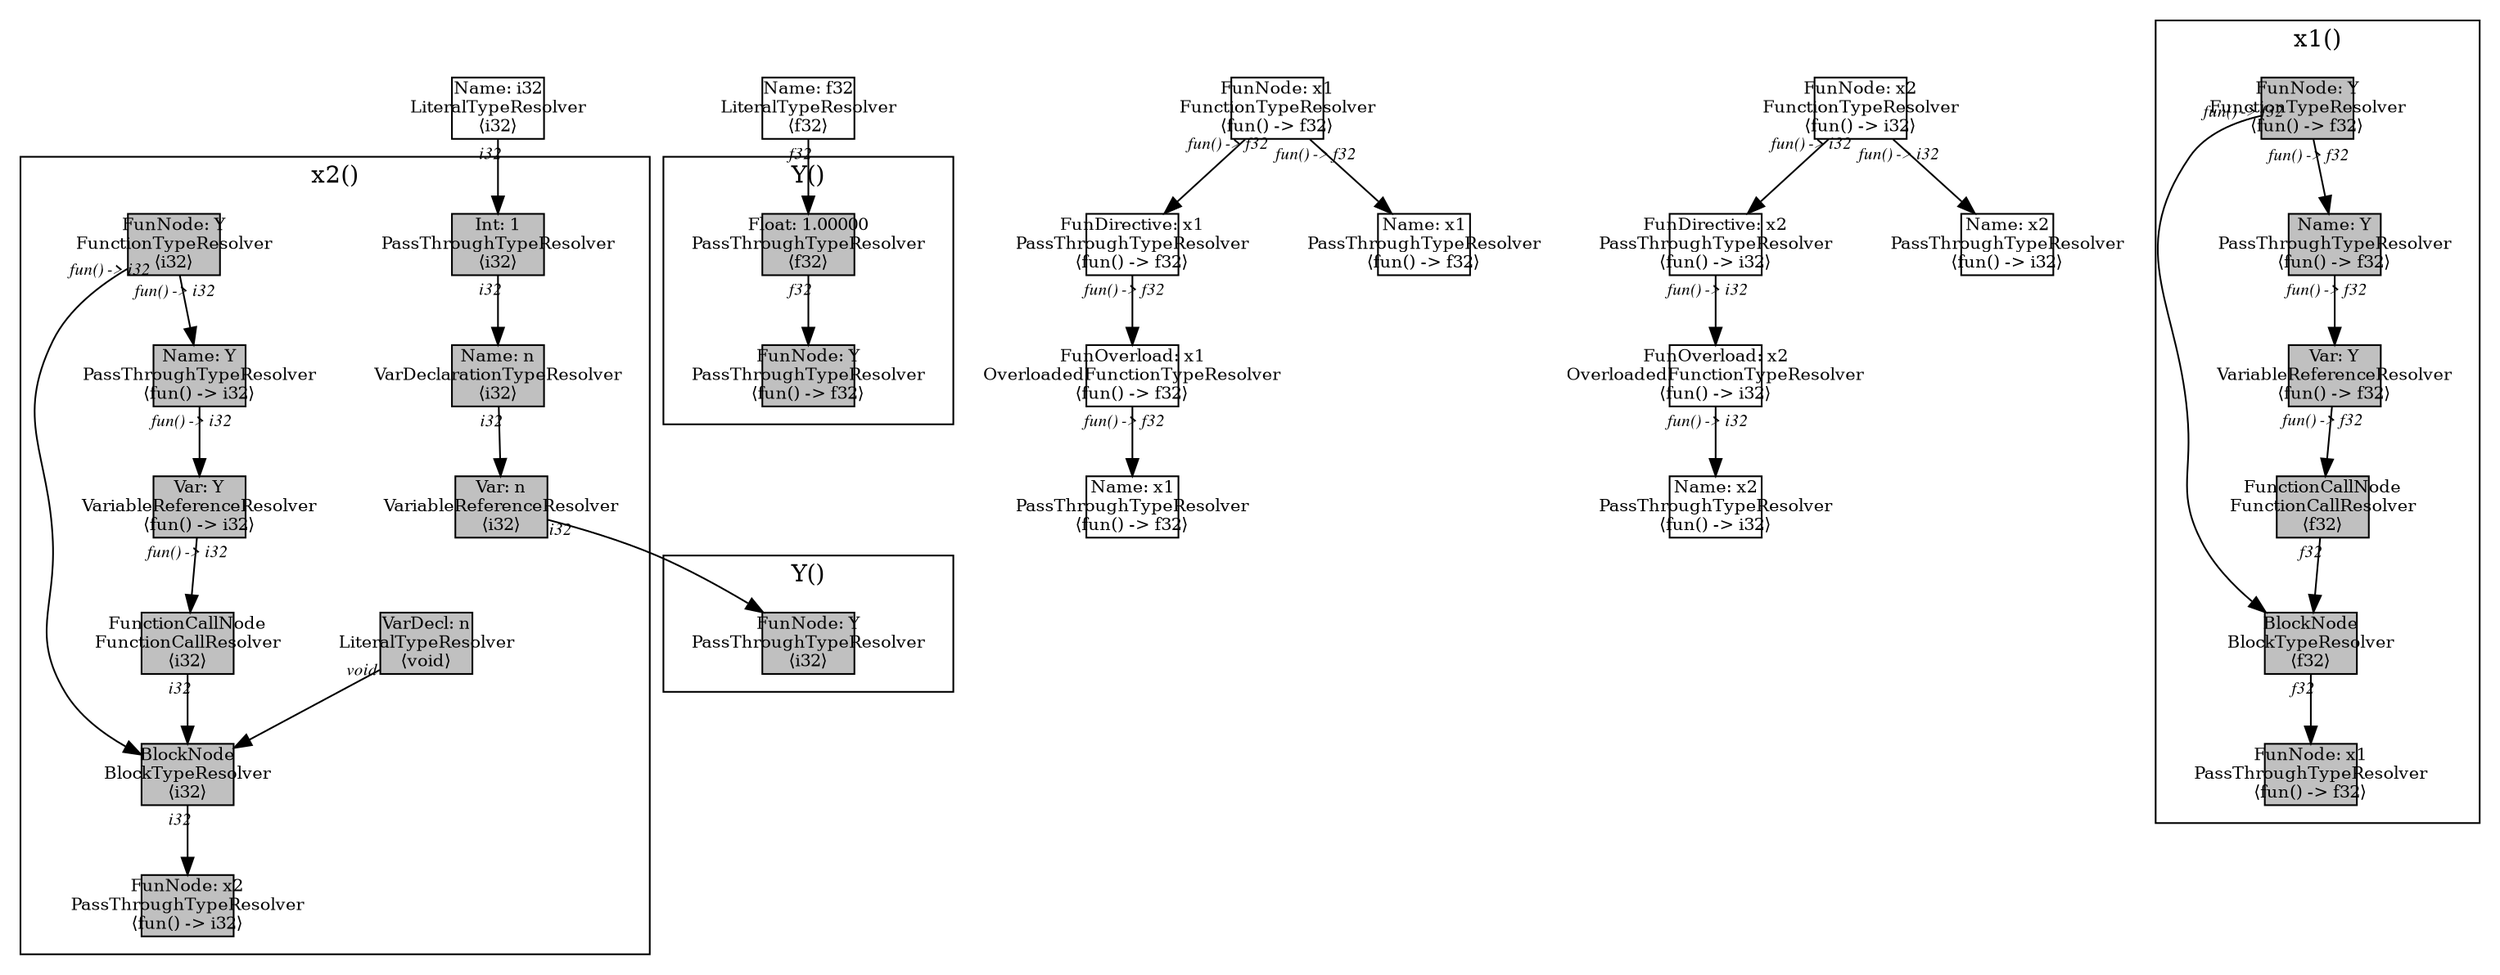 digraph Document {
  node [shape=box,fixedsize=shape fontsize=10]
  1 [label="Name: i32\nLiteralTypeResolver\n⟨i32⟩"];
  2 [label="Name: f32\nLiteralTypeResolver\n⟨f32⟩"];
  3 [label="FunOverload: x1\nOverloadedFunctionTypeResolver\n⟨fun() -> f32⟩"];
  4 [label="FunDirective: x1\nPassThroughTypeResolver\n⟨fun() -> f32⟩"];
  5 [label="FunNode: x1\nFunctionTypeResolver\n⟨fun() -> f32⟩"];
  6 [label="Name: x1\nPassThroughTypeResolver\n⟨fun() -> f32⟩"];
  7 [label="Name: x1\nPassThroughTypeResolver\n⟨fun() -> f32⟩"];
  8 [label="FunOverload: x2\nOverloadedFunctionTypeResolver\n⟨fun() -> i32⟩"];
  9 [label="FunDirective: x2\nPassThroughTypeResolver\n⟨fun() -> i32⟩"];
  10 [label="FunNode: x2\nFunctionTypeResolver\n⟨fun() -> i32⟩"];
  11 [label="Name: x2\nPassThroughTypeResolver\n⟨fun() -> i32⟩"];
  12 [label="Name: x2\nPassThroughTypeResolver\n⟨fun() -> i32⟩"];
  subgraph cluster0 {
    node [style=filled, fillcolor=grey];
    13 [label="BlockNode\nBlockTypeResolver\n⟨f32⟩"];
    14 [label="FunNode: Y\nFunctionTypeResolver\n⟨fun() -> f32⟩"];
    15 [label="Name: Y\nPassThroughTypeResolver\n⟨fun() -> f32⟩"];
    16 [label="FunctionCallNode\nFunctionCallResolver\n⟨f32⟩"];
    17 [label="Var: Y\nVariableReferenceResolver\n⟨fun() -> f32⟩"];
    18 [label="FunNode: x1\nPassThroughTypeResolver\n⟨fun() -> f32⟩"];
    13 -> 18[taillabel="f32" labeldistance="1" fontname="times  italic" fontsize = 10 color="black" ];
    14 -> 15[taillabel="fun() -> f32" labeldistance="1" fontname="times  italic" fontsize = 10 color="black" ];
    14 -> 13[taillabel="fun() -> f32" labeldistance="1" fontname="times  italic" fontsize = 10 color="black" ];
    15 -> 17[taillabel="fun() -> f32" labeldistance="1" fontname="times  italic" fontsize = 10 color="black" ];
    16 -> 13[taillabel="f32" labeldistance="1" fontname="times  italic" fontsize = 10 color="black" ];
    17 -> 16[taillabel="fun() -> f32" labeldistance="1" fontname="times  italic" fontsize = 10 color="black" ];
  label = "x1()";
}
  subgraph cluster1 {
    node [style=filled, fillcolor=grey];
    19 [label="Float: 1.00000\nPassThroughTypeResolver\n⟨f32⟩"];
    20 [label="FunNode: Y\nPassThroughTypeResolver\n⟨fun() -> f32⟩"];
    19 -> 20[taillabel="f32" labeldistance="1" fontname="times  italic" fontsize = 10 color="black" ];
  label = "Y()";
}
  subgraph cluster2 {
    node [style=filled, fillcolor=grey];
    21 [label="BlockNode\nBlockTypeResolver\n⟨i32⟩"];
    22 [label="VarDecl: n\nLiteralTypeResolver\n⟨void⟩"];
    23 [label="Name: n\nVarDeclarationTypeResolver\n⟨i32⟩"];
    24 [label="Int: 1\nPassThroughTypeResolver\n⟨i32⟩"];
    25 [label="FunNode: Y\nFunctionTypeResolver\n⟨i32⟩"];
    26 [label="Name: Y\nPassThroughTypeResolver\n⟨fun() -> i32⟩"];
    27 [label="FunctionCallNode\nFunctionCallResolver\n⟨i32⟩"];
    28 [label="Var: Y\nVariableReferenceResolver\n⟨fun() -> i32⟩"];
    29 [label="FunNode: x2\nPassThroughTypeResolver\n⟨fun() -> i32⟩"];
    21 -> 29[taillabel="i32" labeldistance="1" fontname="times  italic" fontsize = 10 color="black" ];
    22 -> 21[taillabel="void" labeldistance="1" fontname="times  italic" fontsize = 10 color="black" ];
    23 -> 30[taillabel="i32" labeldistance="1" fontname="times  italic" fontsize = 10 color="black" ];
    24 -> 23[taillabel="i32" labeldistance="1" fontname="times  italic" fontsize = 10 color="black" ];
    25 -> 26[taillabel="fun() -> i32" labeldistance="1" fontname="times  italic" fontsize = 10 color="black" ];
    25 -> 21[taillabel="fun() -> i32" labeldistance="1" fontname="times  italic" fontsize = 10 color="black" ];
    26 -> 28[taillabel="fun() -> i32" labeldistance="1" fontname="times  italic" fontsize = 10 color="black" ];
    27 -> 21[taillabel="i32" labeldistance="1" fontname="times  italic" fontsize = 10 color="black" ];
    28 -> 27[taillabel="fun() -> i32" labeldistance="1" fontname="times  italic" fontsize = 10 color="black" ];
  label = "x2()";
}
  subgraph cluster3 {
    node [style=filled, fillcolor=grey];
    30 [label="Var: n\nVariableReferenceResolver\n⟨i32⟩"];
    31 [label="FunNode: Y\nPassThroughTypeResolver\n⟨i32⟩"];
    30 -> 31[taillabel="i32" labeldistance="1" fontname="times  italic" fontsize = 10 color="black" ];
  label = "Y()";
}
  1 -> 24[taillabel="i32" labeldistance="1" fontname="times  italic" fontsize = 10 color="black" ];
  2 -> 19[taillabel="f32" labeldistance="1" fontname="times  italic" fontsize = 10 color="black" ];
  3 -> 7[taillabel="fun() -> f32" labeldistance="1" fontname="times  italic" fontsize = 10 color="black" ];
  4 -> 3[taillabel="fun() -> f32" labeldistance="1" fontname="times  italic" fontsize = 10 color="black" ];
  5 -> 6[taillabel="fun() -> f32" labeldistance="1" fontname="times  italic" fontsize = 10 color="black" ];
  5 -> 4[taillabel="fun() -> f32" labeldistance="1" fontname="times  italic" fontsize = 10 color="black" ];
  8 -> 12[taillabel="fun() -> i32" labeldistance="1" fontname="times  italic" fontsize = 10 color="black" ];
  9 -> 8[taillabel="fun() -> i32" labeldistance="1" fontname="times  italic" fontsize = 10 color="black" ];
  10 -> 11[taillabel="fun() -> i32" labeldistance="1" fontname="times  italic" fontsize = 10 color="black" ];
  10 -> 9[taillabel="fun() -> i32" labeldistance="1" fontname="times  italic" fontsize = 10 color="black" ];
  label="";
}
